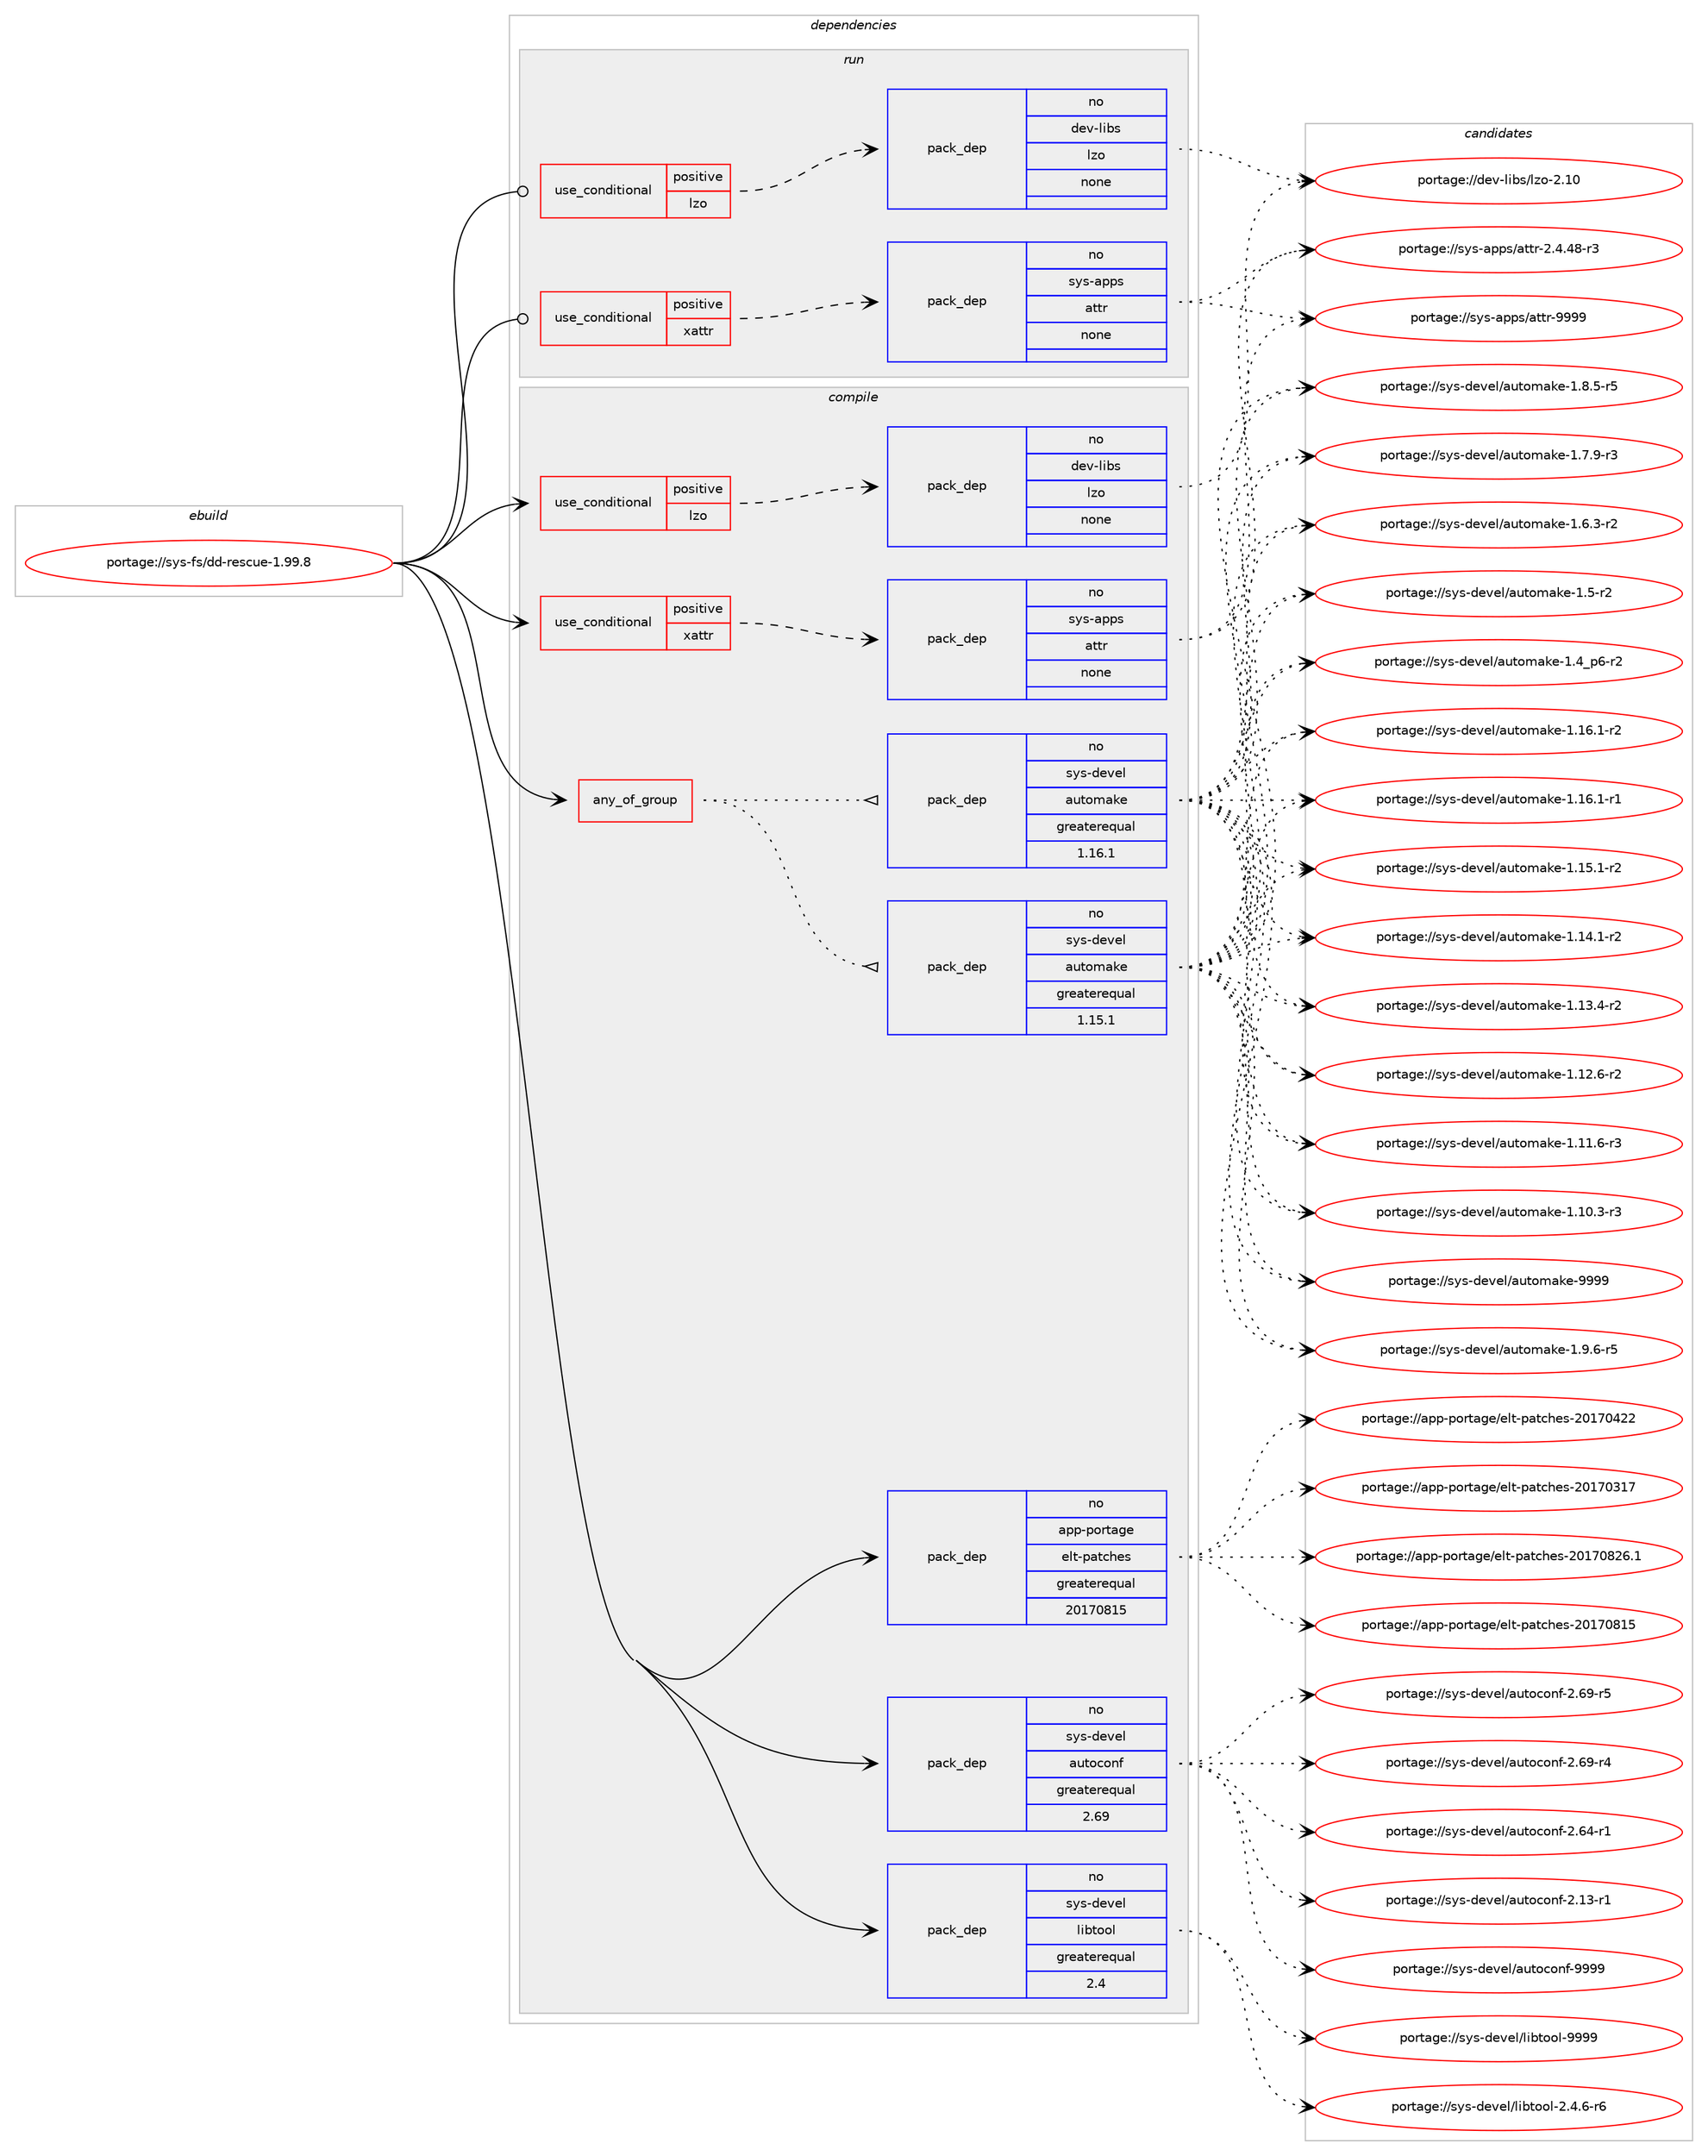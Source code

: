 digraph prolog {

# *************
# Graph options
# *************

newrank=true;
concentrate=true;
compound=true;
graph [rankdir=LR,fontname=Helvetica,fontsize=10,ranksep=1.5];#, ranksep=2.5, nodesep=0.2];
edge  [arrowhead=vee];
node  [fontname=Helvetica,fontsize=10];

# **********
# The ebuild
# **********

subgraph cluster_leftcol {
color=gray;
rank=same;
label=<<i>ebuild</i>>;
id [label="portage://sys-fs/dd-rescue-1.99.8", color=red, width=4, href="../sys-fs/dd-rescue-1.99.8.svg"];
}

# ****************
# The dependencies
# ****************

subgraph cluster_midcol {
color=gray;
label=<<i>dependencies</i>>;
subgraph cluster_compile {
fillcolor="#eeeeee";
style=filled;
label=<<i>compile</i>>;
subgraph any1007 {
dependency49204 [label=<<TABLE BORDER="0" CELLBORDER="1" CELLSPACING="0" CELLPADDING="4"><TR><TD CELLPADDING="10">any_of_group</TD></TR></TABLE>>, shape=none, color=red];subgraph pack38492 {
dependency49205 [label=<<TABLE BORDER="0" CELLBORDER="1" CELLSPACING="0" CELLPADDING="4" WIDTH="220"><TR><TD ROWSPAN="6" CELLPADDING="30">pack_dep</TD></TR><TR><TD WIDTH="110">no</TD></TR><TR><TD>sys-devel</TD></TR><TR><TD>automake</TD></TR><TR><TD>greaterequal</TD></TR><TR><TD>1.16.1</TD></TR></TABLE>>, shape=none, color=blue];
}
dependency49204:e -> dependency49205:w [weight=20,style="dotted",arrowhead="oinv"];
subgraph pack38493 {
dependency49206 [label=<<TABLE BORDER="0" CELLBORDER="1" CELLSPACING="0" CELLPADDING="4" WIDTH="220"><TR><TD ROWSPAN="6" CELLPADDING="30">pack_dep</TD></TR><TR><TD WIDTH="110">no</TD></TR><TR><TD>sys-devel</TD></TR><TR><TD>automake</TD></TR><TR><TD>greaterequal</TD></TR><TR><TD>1.15.1</TD></TR></TABLE>>, shape=none, color=blue];
}
dependency49204:e -> dependency49206:w [weight=20,style="dotted",arrowhead="oinv"];
}
id:e -> dependency49204:w [weight=20,style="solid",arrowhead="vee"];
subgraph cond9645 {
dependency49207 [label=<<TABLE BORDER="0" CELLBORDER="1" CELLSPACING="0" CELLPADDING="4"><TR><TD ROWSPAN="3" CELLPADDING="10">use_conditional</TD></TR><TR><TD>positive</TD></TR><TR><TD>lzo</TD></TR></TABLE>>, shape=none, color=red];
subgraph pack38494 {
dependency49208 [label=<<TABLE BORDER="0" CELLBORDER="1" CELLSPACING="0" CELLPADDING="4" WIDTH="220"><TR><TD ROWSPAN="6" CELLPADDING="30">pack_dep</TD></TR><TR><TD WIDTH="110">no</TD></TR><TR><TD>dev-libs</TD></TR><TR><TD>lzo</TD></TR><TR><TD>none</TD></TR><TR><TD></TD></TR></TABLE>>, shape=none, color=blue];
}
dependency49207:e -> dependency49208:w [weight=20,style="dashed",arrowhead="vee"];
}
id:e -> dependency49207:w [weight=20,style="solid",arrowhead="vee"];
subgraph cond9646 {
dependency49209 [label=<<TABLE BORDER="0" CELLBORDER="1" CELLSPACING="0" CELLPADDING="4"><TR><TD ROWSPAN="3" CELLPADDING="10">use_conditional</TD></TR><TR><TD>positive</TD></TR><TR><TD>xattr</TD></TR></TABLE>>, shape=none, color=red];
subgraph pack38495 {
dependency49210 [label=<<TABLE BORDER="0" CELLBORDER="1" CELLSPACING="0" CELLPADDING="4" WIDTH="220"><TR><TD ROWSPAN="6" CELLPADDING="30">pack_dep</TD></TR><TR><TD WIDTH="110">no</TD></TR><TR><TD>sys-apps</TD></TR><TR><TD>attr</TD></TR><TR><TD>none</TD></TR><TR><TD></TD></TR></TABLE>>, shape=none, color=blue];
}
dependency49209:e -> dependency49210:w [weight=20,style="dashed",arrowhead="vee"];
}
id:e -> dependency49209:w [weight=20,style="solid",arrowhead="vee"];
subgraph pack38496 {
dependency49211 [label=<<TABLE BORDER="0" CELLBORDER="1" CELLSPACING="0" CELLPADDING="4" WIDTH="220"><TR><TD ROWSPAN="6" CELLPADDING="30">pack_dep</TD></TR><TR><TD WIDTH="110">no</TD></TR><TR><TD>app-portage</TD></TR><TR><TD>elt-patches</TD></TR><TR><TD>greaterequal</TD></TR><TR><TD>20170815</TD></TR></TABLE>>, shape=none, color=blue];
}
id:e -> dependency49211:w [weight=20,style="solid",arrowhead="vee"];
subgraph pack38497 {
dependency49212 [label=<<TABLE BORDER="0" CELLBORDER="1" CELLSPACING="0" CELLPADDING="4" WIDTH="220"><TR><TD ROWSPAN="6" CELLPADDING="30">pack_dep</TD></TR><TR><TD WIDTH="110">no</TD></TR><TR><TD>sys-devel</TD></TR><TR><TD>autoconf</TD></TR><TR><TD>greaterequal</TD></TR><TR><TD>2.69</TD></TR></TABLE>>, shape=none, color=blue];
}
id:e -> dependency49212:w [weight=20,style="solid",arrowhead="vee"];
subgraph pack38498 {
dependency49213 [label=<<TABLE BORDER="0" CELLBORDER="1" CELLSPACING="0" CELLPADDING="4" WIDTH="220"><TR><TD ROWSPAN="6" CELLPADDING="30">pack_dep</TD></TR><TR><TD WIDTH="110">no</TD></TR><TR><TD>sys-devel</TD></TR><TR><TD>libtool</TD></TR><TR><TD>greaterequal</TD></TR><TR><TD>2.4</TD></TR></TABLE>>, shape=none, color=blue];
}
id:e -> dependency49213:w [weight=20,style="solid",arrowhead="vee"];
}
subgraph cluster_compileandrun {
fillcolor="#eeeeee";
style=filled;
label=<<i>compile and run</i>>;
}
subgraph cluster_run {
fillcolor="#eeeeee";
style=filled;
label=<<i>run</i>>;
subgraph cond9647 {
dependency49214 [label=<<TABLE BORDER="0" CELLBORDER="1" CELLSPACING="0" CELLPADDING="4"><TR><TD ROWSPAN="3" CELLPADDING="10">use_conditional</TD></TR><TR><TD>positive</TD></TR><TR><TD>lzo</TD></TR></TABLE>>, shape=none, color=red];
subgraph pack38499 {
dependency49215 [label=<<TABLE BORDER="0" CELLBORDER="1" CELLSPACING="0" CELLPADDING="4" WIDTH="220"><TR><TD ROWSPAN="6" CELLPADDING="30">pack_dep</TD></TR><TR><TD WIDTH="110">no</TD></TR><TR><TD>dev-libs</TD></TR><TR><TD>lzo</TD></TR><TR><TD>none</TD></TR><TR><TD></TD></TR></TABLE>>, shape=none, color=blue];
}
dependency49214:e -> dependency49215:w [weight=20,style="dashed",arrowhead="vee"];
}
id:e -> dependency49214:w [weight=20,style="solid",arrowhead="odot"];
subgraph cond9648 {
dependency49216 [label=<<TABLE BORDER="0" CELLBORDER="1" CELLSPACING="0" CELLPADDING="4"><TR><TD ROWSPAN="3" CELLPADDING="10">use_conditional</TD></TR><TR><TD>positive</TD></TR><TR><TD>xattr</TD></TR></TABLE>>, shape=none, color=red];
subgraph pack38500 {
dependency49217 [label=<<TABLE BORDER="0" CELLBORDER="1" CELLSPACING="0" CELLPADDING="4" WIDTH="220"><TR><TD ROWSPAN="6" CELLPADDING="30">pack_dep</TD></TR><TR><TD WIDTH="110">no</TD></TR><TR><TD>sys-apps</TD></TR><TR><TD>attr</TD></TR><TR><TD>none</TD></TR><TR><TD></TD></TR></TABLE>>, shape=none, color=blue];
}
dependency49216:e -> dependency49217:w [weight=20,style="dashed",arrowhead="vee"];
}
id:e -> dependency49216:w [weight=20,style="solid",arrowhead="odot"];
}
}

# **************
# The candidates
# **************

subgraph cluster_choices {
rank=same;
color=gray;
label=<<i>candidates</i>>;

subgraph choice38492 {
color=black;
nodesep=1;
choice115121115451001011181011084797117116111109971071014557575757 [label="portage://sys-devel/automake-9999", color=red, width=4,href="../sys-devel/automake-9999.svg"];
choice115121115451001011181011084797117116111109971071014549465746544511453 [label="portage://sys-devel/automake-1.9.6-r5", color=red, width=4,href="../sys-devel/automake-1.9.6-r5.svg"];
choice115121115451001011181011084797117116111109971071014549465646534511453 [label="portage://sys-devel/automake-1.8.5-r5", color=red, width=4,href="../sys-devel/automake-1.8.5-r5.svg"];
choice115121115451001011181011084797117116111109971071014549465546574511451 [label="portage://sys-devel/automake-1.7.9-r3", color=red, width=4,href="../sys-devel/automake-1.7.9-r3.svg"];
choice115121115451001011181011084797117116111109971071014549465446514511450 [label="portage://sys-devel/automake-1.6.3-r2", color=red, width=4,href="../sys-devel/automake-1.6.3-r2.svg"];
choice11512111545100101118101108479711711611110997107101454946534511450 [label="portage://sys-devel/automake-1.5-r2", color=red, width=4,href="../sys-devel/automake-1.5-r2.svg"];
choice115121115451001011181011084797117116111109971071014549465295112544511450 [label="portage://sys-devel/automake-1.4_p6-r2", color=red, width=4,href="../sys-devel/automake-1.4_p6-r2.svg"];
choice11512111545100101118101108479711711611110997107101454946495446494511450 [label="portage://sys-devel/automake-1.16.1-r2", color=red, width=4,href="../sys-devel/automake-1.16.1-r2.svg"];
choice11512111545100101118101108479711711611110997107101454946495446494511449 [label="portage://sys-devel/automake-1.16.1-r1", color=red, width=4,href="../sys-devel/automake-1.16.1-r1.svg"];
choice11512111545100101118101108479711711611110997107101454946495346494511450 [label="portage://sys-devel/automake-1.15.1-r2", color=red, width=4,href="../sys-devel/automake-1.15.1-r2.svg"];
choice11512111545100101118101108479711711611110997107101454946495246494511450 [label="portage://sys-devel/automake-1.14.1-r2", color=red, width=4,href="../sys-devel/automake-1.14.1-r2.svg"];
choice11512111545100101118101108479711711611110997107101454946495146524511450 [label="portage://sys-devel/automake-1.13.4-r2", color=red, width=4,href="../sys-devel/automake-1.13.4-r2.svg"];
choice11512111545100101118101108479711711611110997107101454946495046544511450 [label="portage://sys-devel/automake-1.12.6-r2", color=red, width=4,href="../sys-devel/automake-1.12.6-r2.svg"];
choice11512111545100101118101108479711711611110997107101454946494946544511451 [label="portage://sys-devel/automake-1.11.6-r3", color=red, width=4,href="../sys-devel/automake-1.11.6-r3.svg"];
choice11512111545100101118101108479711711611110997107101454946494846514511451 [label="portage://sys-devel/automake-1.10.3-r3", color=red, width=4,href="../sys-devel/automake-1.10.3-r3.svg"];
dependency49205:e -> choice115121115451001011181011084797117116111109971071014557575757:w [style=dotted,weight="100"];
dependency49205:e -> choice115121115451001011181011084797117116111109971071014549465746544511453:w [style=dotted,weight="100"];
dependency49205:e -> choice115121115451001011181011084797117116111109971071014549465646534511453:w [style=dotted,weight="100"];
dependency49205:e -> choice115121115451001011181011084797117116111109971071014549465546574511451:w [style=dotted,weight="100"];
dependency49205:e -> choice115121115451001011181011084797117116111109971071014549465446514511450:w [style=dotted,weight="100"];
dependency49205:e -> choice11512111545100101118101108479711711611110997107101454946534511450:w [style=dotted,weight="100"];
dependency49205:e -> choice115121115451001011181011084797117116111109971071014549465295112544511450:w [style=dotted,weight="100"];
dependency49205:e -> choice11512111545100101118101108479711711611110997107101454946495446494511450:w [style=dotted,weight="100"];
dependency49205:e -> choice11512111545100101118101108479711711611110997107101454946495446494511449:w [style=dotted,weight="100"];
dependency49205:e -> choice11512111545100101118101108479711711611110997107101454946495346494511450:w [style=dotted,weight="100"];
dependency49205:e -> choice11512111545100101118101108479711711611110997107101454946495246494511450:w [style=dotted,weight="100"];
dependency49205:e -> choice11512111545100101118101108479711711611110997107101454946495146524511450:w [style=dotted,weight="100"];
dependency49205:e -> choice11512111545100101118101108479711711611110997107101454946495046544511450:w [style=dotted,weight="100"];
dependency49205:e -> choice11512111545100101118101108479711711611110997107101454946494946544511451:w [style=dotted,weight="100"];
dependency49205:e -> choice11512111545100101118101108479711711611110997107101454946494846514511451:w [style=dotted,weight="100"];
}
subgraph choice38493 {
color=black;
nodesep=1;
choice115121115451001011181011084797117116111109971071014557575757 [label="portage://sys-devel/automake-9999", color=red, width=4,href="../sys-devel/automake-9999.svg"];
choice115121115451001011181011084797117116111109971071014549465746544511453 [label="portage://sys-devel/automake-1.9.6-r5", color=red, width=4,href="../sys-devel/automake-1.9.6-r5.svg"];
choice115121115451001011181011084797117116111109971071014549465646534511453 [label="portage://sys-devel/automake-1.8.5-r5", color=red, width=4,href="../sys-devel/automake-1.8.5-r5.svg"];
choice115121115451001011181011084797117116111109971071014549465546574511451 [label="portage://sys-devel/automake-1.7.9-r3", color=red, width=4,href="../sys-devel/automake-1.7.9-r3.svg"];
choice115121115451001011181011084797117116111109971071014549465446514511450 [label="portage://sys-devel/automake-1.6.3-r2", color=red, width=4,href="../sys-devel/automake-1.6.3-r2.svg"];
choice11512111545100101118101108479711711611110997107101454946534511450 [label="portage://sys-devel/automake-1.5-r2", color=red, width=4,href="../sys-devel/automake-1.5-r2.svg"];
choice115121115451001011181011084797117116111109971071014549465295112544511450 [label="portage://sys-devel/automake-1.4_p6-r2", color=red, width=4,href="../sys-devel/automake-1.4_p6-r2.svg"];
choice11512111545100101118101108479711711611110997107101454946495446494511450 [label="portage://sys-devel/automake-1.16.1-r2", color=red, width=4,href="../sys-devel/automake-1.16.1-r2.svg"];
choice11512111545100101118101108479711711611110997107101454946495446494511449 [label="portage://sys-devel/automake-1.16.1-r1", color=red, width=4,href="../sys-devel/automake-1.16.1-r1.svg"];
choice11512111545100101118101108479711711611110997107101454946495346494511450 [label="portage://sys-devel/automake-1.15.1-r2", color=red, width=4,href="../sys-devel/automake-1.15.1-r2.svg"];
choice11512111545100101118101108479711711611110997107101454946495246494511450 [label="portage://sys-devel/automake-1.14.1-r2", color=red, width=4,href="../sys-devel/automake-1.14.1-r2.svg"];
choice11512111545100101118101108479711711611110997107101454946495146524511450 [label="portage://sys-devel/automake-1.13.4-r2", color=red, width=4,href="../sys-devel/automake-1.13.4-r2.svg"];
choice11512111545100101118101108479711711611110997107101454946495046544511450 [label="portage://sys-devel/automake-1.12.6-r2", color=red, width=4,href="../sys-devel/automake-1.12.6-r2.svg"];
choice11512111545100101118101108479711711611110997107101454946494946544511451 [label="portage://sys-devel/automake-1.11.6-r3", color=red, width=4,href="../sys-devel/automake-1.11.6-r3.svg"];
choice11512111545100101118101108479711711611110997107101454946494846514511451 [label="portage://sys-devel/automake-1.10.3-r3", color=red, width=4,href="../sys-devel/automake-1.10.3-r3.svg"];
dependency49206:e -> choice115121115451001011181011084797117116111109971071014557575757:w [style=dotted,weight="100"];
dependency49206:e -> choice115121115451001011181011084797117116111109971071014549465746544511453:w [style=dotted,weight="100"];
dependency49206:e -> choice115121115451001011181011084797117116111109971071014549465646534511453:w [style=dotted,weight="100"];
dependency49206:e -> choice115121115451001011181011084797117116111109971071014549465546574511451:w [style=dotted,weight="100"];
dependency49206:e -> choice115121115451001011181011084797117116111109971071014549465446514511450:w [style=dotted,weight="100"];
dependency49206:e -> choice11512111545100101118101108479711711611110997107101454946534511450:w [style=dotted,weight="100"];
dependency49206:e -> choice115121115451001011181011084797117116111109971071014549465295112544511450:w [style=dotted,weight="100"];
dependency49206:e -> choice11512111545100101118101108479711711611110997107101454946495446494511450:w [style=dotted,weight="100"];
dependency49206:e -> choice11512111545100101118101108479711711611110997107101454946495446494511449:w [style=dotted,weight="100"];
dependency49206:e -> choice11512111545100101118101108479711711611110997107101454946495346494511450:w [style=dotted,weight="100"];
dependency49206:e -> choice11512111545100101118101108479711711611110997107101454946495246494511450:w [style=dotted,weight="100"];
dependency49206:e -> choice11512111545100101118101108479711711611110997107101454946495146524511450:w [style=dotted,weight="100"];
dependency49206:e -> choice11512111545100101118101108479711711611110997107101454946495046544511450:w [style=dotted,weight="100"];
dependency49206:e -> choice11512111545100101118101108479711711611110997107101454946494946544511451:w [style=dotted,weight="100"];
dependency49206:e -> choice11512111545100101118101108479711711611110997107101454946494846514511451:w [style=dotted,weight="100"];
}
subgraph choice38494 {
color=black;
nodesep=1;
choice1001011184510810598115471081221114550464948 [label="portage://dev-libs/lzo-2.10", color=red, width=4,href="../dev-libs/lzo-2.10.svg"];
dependency49208:e -> choice1001011184510810598115471081221114550464948:w [style=dotted,weight="100"];
}
subgraph choice38495 {
color=black;
nodesep=1;
choice115121115459711211211547971161161144557575757 [label="portage://sys-apps/attr-9999", color=red, width=4,href="../sys-apps/attr-9999.svg"];
choice11512111545971121121154797116116114455046524652564511451 [label="portage://sys-apps/attr-2.4.48-r3", color=red, width=4,href="../sys-apps/attr-2.4.48-r3.svg"];
dependency49210:e -> choice115121115459711211211547971161161144557575757:w [style=dotted,weight="100"];
dependency49210:e -> choice11512111545971121121154797116116114455046524652564511451:w [style=dotted,weight="100"];
}
subgraph choice38496 {
color=black;
nodesep=1;
choice971121124511211111411697103101471011081164511297116991041011154550484955485650544649 [label="portage://app-portage/elt-patches-20170826.1", color=red, width=4,href="../app-portage/elt-patches-20170826.1.svg"];
choice97112112451121111141169710310147101108116451129711699104101115455048495548564953 [label="portage://app-portage/elt-patches-20170815", color=red, width=4,href="../app-portage/elt-patches-20170815.svg"];
choice97112112451121111141169710310147101108116451129711699104101115455048495548525050 [label="portage://app-portage/elt-patches-20170422", color=red, width=4,href="../app-portage/elt-patches-20170422.svg"];
choice97112112451121111141169710310147101108116451129711699104101115455048495548514955 [label="portage://app-portage/elt-patches-20170317", color=red, width=4,href="../app-portage/elt-patches-20170317.svg"];
dependency49211:e -> choice971121124511211111411697103101471011081164511297116991041011154550484955485650544649:w [style=dotted,weight="100"];
dependency49211:e -> choice97112112451121111141169710310147101108116451129711699104101115455048495548564953:w [style=dotted,weight="100"];
dependency49211:e -> choice97112112451121111141169710310147101108116451129711699104101115455048495548525050:w [style=dotted,weight="100"];
dependency49211:e -> choice97112112451121111141169710310147101108116451129711699104101115455048495548514955:w [style=dotted,weight="100"];
}
subgraph choice38497 {
color=black;
nodesep=1;
choice115121115451001011181011084797117116111991111101024557575757 [label="portage://sys-devel/autoconf-9999", color=red, width=4,href="../sys-devel/autoconf-9999.svg"];
choice1151211154510010111810110847971171161119911111010245504654574511453 [label="portage://sys-devel/autoconf-2.69-r5", color=red, width=4,href="../sys-devel/autoconf-2.69-r5.svg"];
choice1151211154510010111810110847971171161119911111010245504654574511452 [label="portage://sys-devel/autoconf-2.69-r4", color=red, width=4,href="../sys-devel/autoconf-2.69-r4.svg"];
choice1151211154510010111810110847971171161119911111010245504654524511449 [label="portage://sys-devel/autoconf-2.64-r1", color=red, width=4,href="../sys-devel/autoconf-2.64-r1.svg"];
choice1151211154510010111810110847971171161119911111010245504649514511449 [label="portage://sys-devel/autoconf-2.13-r1", color=red, width=4,href="../sys-devel/autoconf-2.13-r1.svg"];
dependency49212:e -> choice115121115451001011181011084797117116111991111101024557575757:w [style=dotted,weight="100"];
dependency49212:e -> choice1151211154510010111810110847971171161119911111010245504654574511453:w [style=dotted,weight="100"];
dependency49212:e -> choice1151211154510010111810110847971171161119911111010245504654574511452:w [style=dotted,weight="100"];
dependency49212:e -> choice1151211154510010111810110847971171161119911111010245504654524511449:w [style=dotted,weight="100"];
dependency49212:e -> choice1151211154510010111810110847971171161119911111010245504649514511449:w [style=dotted,weight="100"];
}
subgraph choice38498 {
color=black;
nodesep=1;
choice1151211154510010111810110847108105981161111111084557575757 [label="portage://sys-devel/libtool-9999", color=red, width=4,href="../sys-devel/libtool-9999.svg"];
choice1151211154510010111810110847108105981161111111084550465246544511454 [label="portage://sys-devel/libtool-2.4.6-r6", color=red, width=4,href="../sys-devel/libtool-2.4.6-r6.svg"];
dependency49213:e -> choice1151211154510010111810110847108105981161111111084557575757:w [style=dotted,weight="100"];
dependency49213:e -> choice1151211154510010111810110847108105981161111111084550465246544511454:w [style=dotted,weight="100"];
}
subgraph choice38499 {
color=black;
nodesep=1;
choice1001011184510810598115471081221114550464948 [label="portage://dev-libs/lzo-2.10", color=red, width=4,href="../dev-libs/lzo-2.10.svg"];
dependency49215:e -> choice1001011184510810598115471081221114550464948:w [style=dotted,weight="100"];
}
subgraph choice38500 {
color=black;
nodesep=1;
choice115121115459711211211547971161161144557575757 [label="portage://sys-apps/attr-9999", color=red, width=4,href="../sys-apps/attr-9999.svg"];
choice11512111545971121121154797116116114455046524652564511451 [label="portage://sys-apps/attr-2.4.48-r3", color=red, width=4,href="../sys-apps/attr-2.4.48-r3.svg"];
dependency49217:e -> choice115121115459711211211547971161161144557575757:w [style=dotted,weight="100"];
dependency49217:e -> choice11512111545971121121154797116116114455046524652564511451:w [style=dotted,weight="100"];
}
}

}

